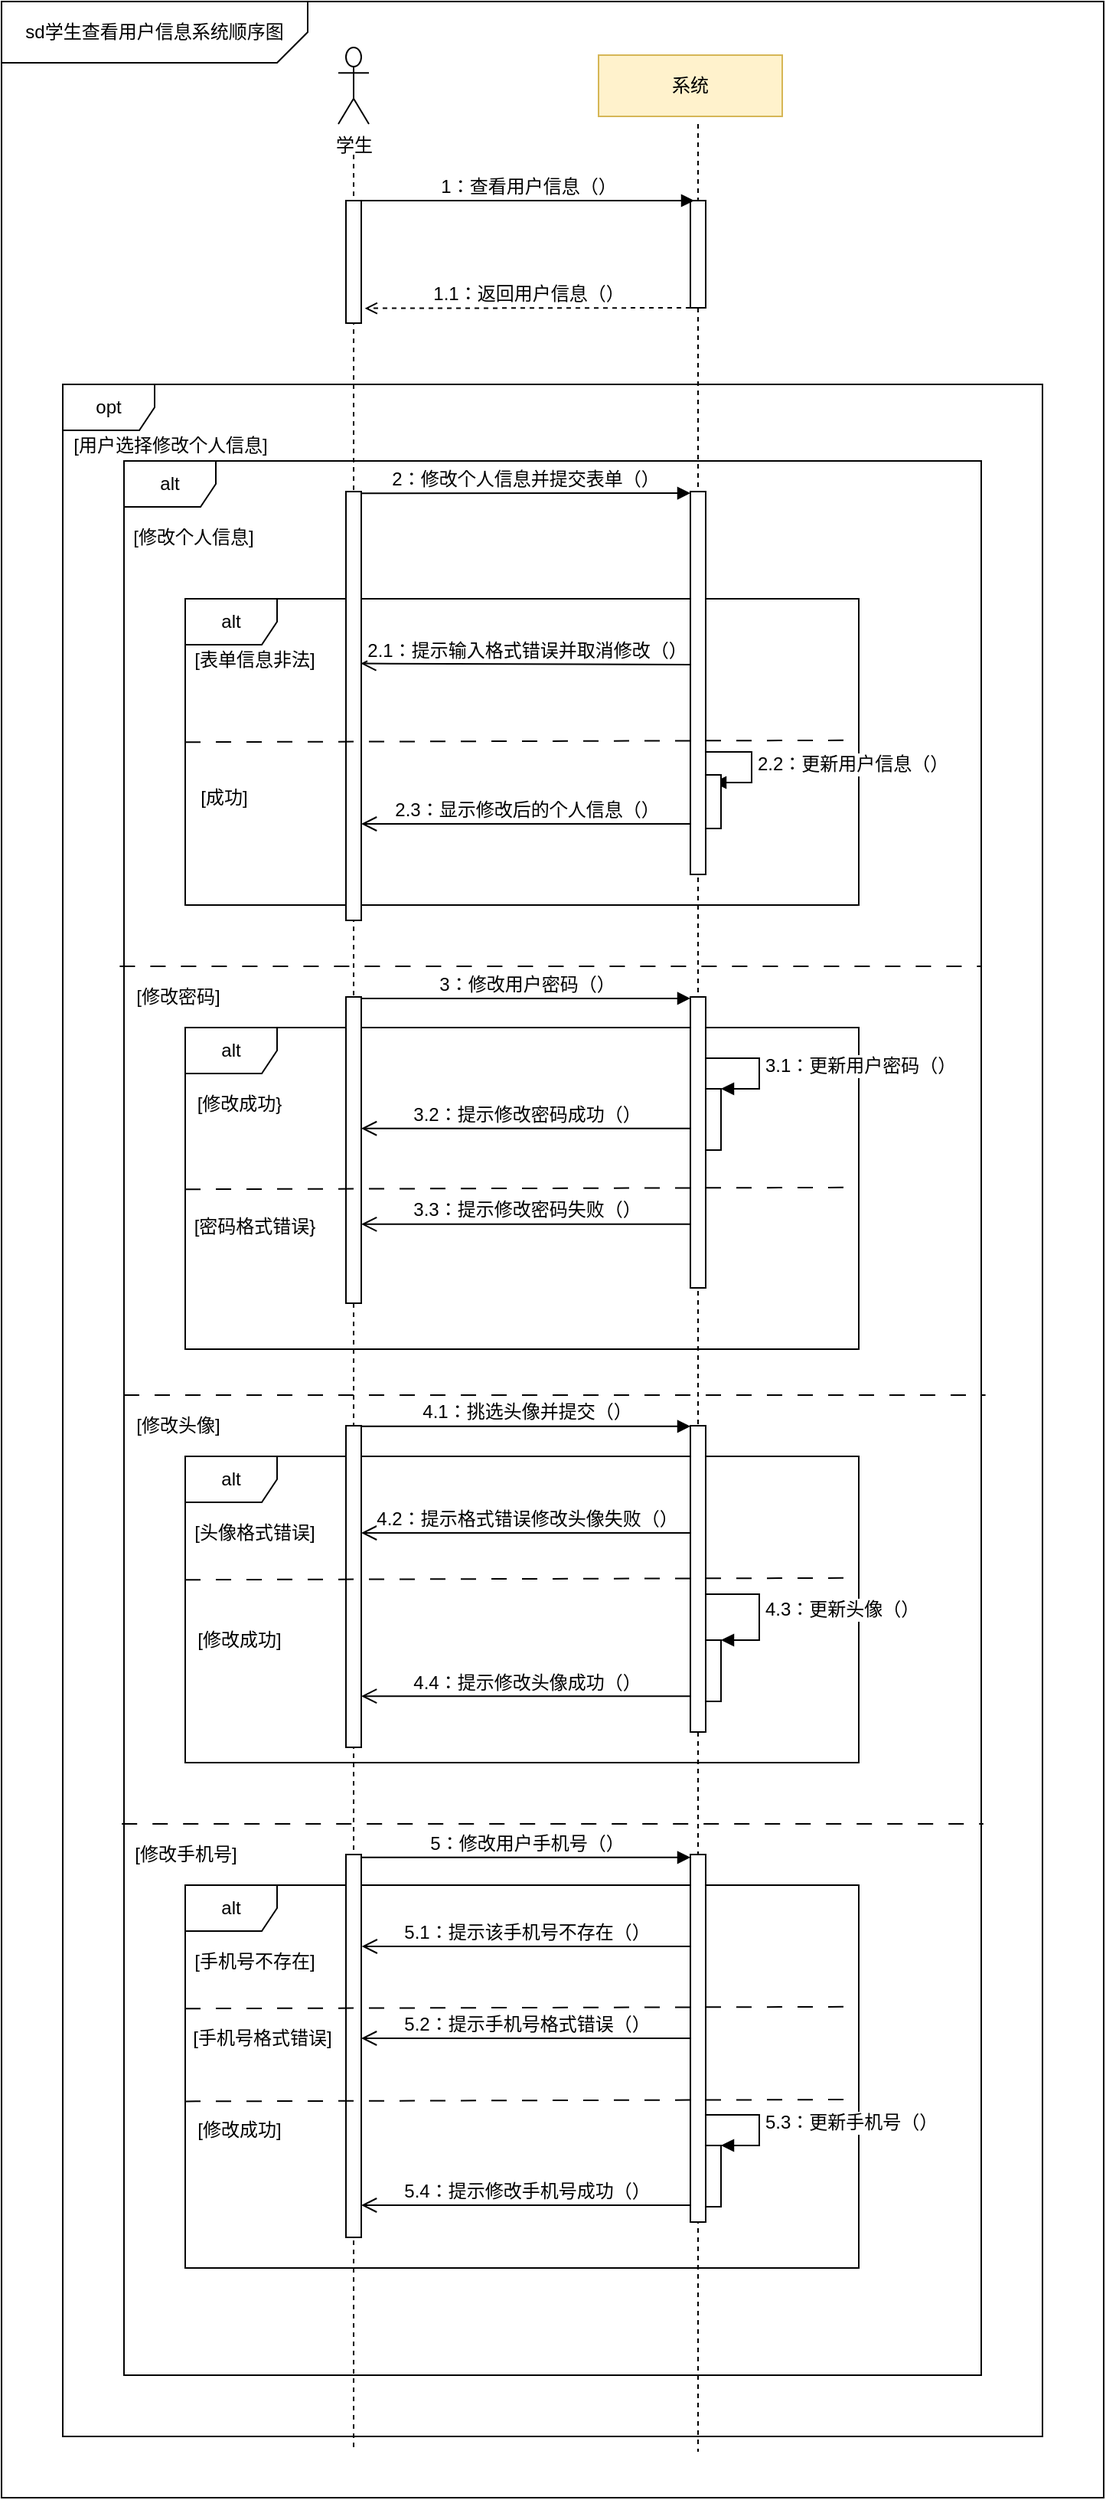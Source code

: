 <mxfile version="14.5.10" type="github">
  <diagram id="kgpKYQtTHZ0yAKxKKP6v" name="Page-1">
    <mxGraphModel dx="864" dy="553" grid="1" gridSize="10" guides="1" tooltips="1" connect="1" arrows="1" fold="1" page="1" pageScale="1" pageWidth="850" pageHeight="1100" background="none" math="0" shadow="0">
      <root>
        <mxCell id="0" />
        <mxCell id="1" parent="0" />
        <mxCell id="8y6wpV7VGv-w1ITJfM3C-70" value="Diagram1 heading" style="shape=umlFrame;whiteSpace=wrap;html=1;width=120;height=30;boundedLbl=1;verticalAlign=middle;align=left;spacingLeft=5;labelBackgroundColor=none;fontSize=12;" vertex="1" parent="1">
          <mxGeometry x="80" y="210" width="720" height="1630" as="geometry" />
        </mxCell>
        <mxCell id="8y6wpV7VGv-w1ITJfM3C-75" value="sd学生查看用户信息系统顺序图" style="verticalLabelPosition=middle;verticalAlign=middle;html=1;shape=card;whiteSpace=wrap;size=20;arcSize=12;labelBackgroundColor=none;fontSize=12;direction=west;align=center;labelPosition=center;" vertex="1" parent="1">
          <mxGeometry x="80" y="210" width="200" height="40" as="geometry" />
        </mxCell>
        <mxCell id="8y6wpV7VGv-w1ITJfM3C-78" value="学生" style="shape=umlActor;verticalLabelPosition=bottom;verticalAlign=top;html=1;labelBackgroundColor=none;fontSize=12;" vertex="1" parent="1">
          <mxGeometry x="300" y="240" width="20" height="50" as="geometry" />
        </mxCell>
        <mxCell id="8y6wpV7VGv-w1ITJfM3C-80" value="系统" style="fontStyle=0;labelBackgroundColor=none;fontSize=12;html=1;labelBorderColor=none;whiteSpace=wrap;fillColor=#fff2cc;strokeColor=#d6b656;" vertex="1" parent="1">
          <mxGeometry x="470" y="245" width="120" height="40" as="geometry" />
        </mxCell>
        <mxCell id="8y6wpV7VGv-w1ITJfM3C-92" value="" style="line;strokeWidth=1;direction=south;html=1;dashed=1;labelBackgroundColor=none;fontSize=12;sketch=0;shadow=0;" vertex="1" parent="1">
          <mxGeometry x="305" y="310" width="10" height="1500" as="geometry" />
        </mxCell>
        <mxCell id="8y6wpV7VGv-w1ITJfM3C-96" value="" style="line;strokeWidth=1;direction=south;html=1;dashed=1;labelBackgroundColor=none;fontSize=12;sketch=0;shadow=0;" vertex="1" parent="1">
          <mxGeometry x="530" y="290" width="10" height="1520" as="geometry" />
        </mxCell>
        <mxCell id="8y6wpV7VGv-w1ITJfM3C-97" value="" style="whiteSpace=wrap;html=1;shadow=0;labelBackgroundColor=none;sketch=0;fontSize=12;strokeWidth=1;direction=south;" vertex="1" parent="1">
          <mxGeometry x="305" y="340" width="10" height="80" as="geometry" />
        </mxCell>
        <mxCell id="8y6wpV7VGv-w1ITJfM3C-99" value="" style="whiteSpace=wrap;html=1;shadow=0;labelBackgroundColor=none;sketch=0;fontSize=12;strokeWidth=1;direction=south;" vertex="1" parent="1">
          <mxGeometry x="530" y="340" width="10" height="70" as="geometry" />
        </mxCell>
        <mxCell id="8y6wpV7VGv-w1ITJfM3C-105" value="1：查看用户信息（）" style="html=1;verticalAlign=bottom;endArrow=block;fontSize=12;strokeWidth=1;entryX=0;entryY=0.75;entryDx=0;entryDy=0;" edge="1" parent="1" target="8y6wpV7VGv-w1ITJfM3C-99">
          <mxGeometry width="80" relative="1" as="geometry">
            <mxPoint x="315" y="340" as="sourcePoint" />
            <mxPoint x="510" y="370" as="targetPoint" />
          </mxGeometry>
        </mxCell>
        <mxCell id="8y6wpV7VGv-w1ITJfM3C-107" value="1.1：返回用户信息（）" style="html=1;verticalAlign=bottom;endArrow=open;fontSize=12;strokeWidth=1;exitX=1;exitY=1;exitDx=0;exitDy=0;entryX=0.879;entryY=-0.233;entryDx=0;entryDy=0;entryPerimeter=0;dashed=1;endFill=0;" edge="1" parent="1" source="8y6wpV7VGv-w1ITJfM3C-99" target="8y6wpV7VGv-w1ITJfM3C-97">
          <mxGeometry width="80" relative="1" as="geometry">
            <mxPoint x="430" y="370" as="sourcePoint" />
            <mxPoint x="510" y="370" as="targetPoint" />
          </mxGeometry>
        </mxCell>
        <mxCell id="8y6wpV7VGv-w1ITJfM3C-108" value="opt" style="shape=umlFrame;whiteSpace=wrap;html=1;shadow=0;labelBackgroundColor=none;sketch=0;fontSize=12;strokeWidth=1;" vertex="1" parent="1">
          <mxGeometry x="120" y="460" width="640" height="1340" as="geometry" />
        </mxCell>
        <mxCell id="8y6wpV7VGv-w1ITJfM3C-109" value="[用户选择修改个人信息]" style="text;html=1;resizable=0;autosize=1;align=center;verticalAlign=middle;points=[];fillColor=none;strokeColor=none;rounded=0;shadow=0;labelBackgroundColor=none;sketch=0;fontSize=12;" vertex="1" parent="1">
          <mxGeometry x="120" y="490" width="140" height="20" as="geometry" />
        </mxCell>
        <mxCell id="8y6wpV7VGv-w1ITJfM3C-110" value="alt" style="shape=umlFrame;whiteSpace=wrap;html=1;shadow=0;labelBackgroundColor=none;sketch=0;fontSize=12;strokeWidth=1;" vertex="1" parent="1">
          <mxGeometry x="160" y="510" width="560" height="1250" as="geometry" />
        </mxCell>
        <mxCell id="8y6wpV7VGv-w1ITJfM3C-111" value="[修改个人信息]" style="text;html=1;resizable=0;autosize=1;align=center;verticalAlign=middle;points=[];fillColor=none;strokeColor=none;rounded=0;shadow=0;labelBackgroundColor=none;sketch=0;fontSize=12;" vertex="1" parent="1">
          <mxGeometry x="160" y="550" width="90" height="20" as="geometry" />
        </mxCell>
        <mxCell id="8y6wpV7VGv-w1ITJfM3C-112" value="alt" style="shape=umlFrame;whiteSpace=wrap;html=1;shadow=0;labelBackgroundColor=none;sketch=0;fontSize=12;strokeWidth=1;" vertex="1" parent="1">
          <mxGeometry x="200" y="600" width="440" height="200" as="geometry" />
        </mxCell>
        <mxCell id="8y6wpV7VGv-w1ITJfM3C-113" value="[表单信息非法]" style="text;html=1;resizable=0;autosize=1;align=center;verticalAlign=middle;points=[];fillColor=none;strokeColor=none;rounded=0;shadow=0;labelBackgroundColor=none;sketch=0;fontSize=12;" vertex="1" parent="1">
          <mxGeometry x="200" y="630" width="90" height="20" as="geometry" />
        </mxCell>
        <mxCell id="8y6wpV7VGv-w1ITJfM3C-114" value="" style="html=1;points=[];perimeter=orthogonalPerimeter;shadow=0;labelBackgroundColor=none;sketch=0;fontSize=12;strokeWidth=1;" vertex="1" parent="1">
          <mxGeometry x="305" y="530" width="10" height="280" as="geometry" />
        </mxCell>
        <mxCell id="8y6wpV7VGv-w1ITJfM3C-115" value="" style="html=1;points=[];perimeter=orthogonalPerimeter;shadow=0;labelBackgroundColor=none;sketch=0;fontSize=12;strokeWidth=1;" vertex="1" parent="1">
          <mxGeometry x="530" y="530" width="10" height="250" as="geometry" />
        </mxCell>
        <mxCell id="8y6wpV7VGv-w1ITJfM3C-116" value="2：修改个人信息并提交表单（）" style="html=1;verticalAlign=bottom;endArrow=block;fontSize=12;strokeWidth=1;exitX=0.967;exitY=0.004;exitDx=0;exitDy=0;exitPerimeter=0;entryX=0;entryY=0.004;entryDx=0;entryDy=0;entryPerimeter=0;" edge="1" parent="1" source="8y6wpV7VGv-w1ITJfM3C-114" target="8y6wpV7VGv-w1ITJfM3C-115">
          <mxGeometry width="80" relative="1" as="geometry">
            <mxPoint x="316" y="529" as="sourcePoint" />
            <mxPoint x="530" y="529" as="targetPoint" />
          </mxGeometry>
        </mxCell>
        <mxCell id="8y6wpV7VGv-w1ITJfM3C-126" value="" style="endArrow=none;startArrow=none;endFill=0;startFill=0;endSize=8;html=1;verticalAlign=bottom;dashed=1;labelBackgroundColor=none;dashPattern=10 10;fontSize=12;strokeWidth=1;exitX=0;exitY=0.468;exitDx=0;exitDy=0;exitPerimeter=0;entryX=1;entryY=0.462;entryDx=0;entryDy=0;entryPerimeter=0;" edge="1" parent="1" source="8y6wpV7VGv-w1ITJfM3C-112" target="8y6wpV7VGv-w1ITJfM3C-112">
          <mxGeometry x="-0.5" y="-50" width="160" relative="1" as="geometry">
            <mxPoint x="390" y="570" as="sourcePoint" />
            <mxPoint x="550" y="570" as="targetPoint" />
            <mxPoint as="offset" />
          </mxGeometry>
        </mxCell>
        <mxCell id="8y6wpV7VGv-w1ITJfM3C-127" value="2.1：提示输入格式错误并取消修改（）" style="html=1;verticalAlign=bottom;endArrow=open;endSize=8;fontSize=12;strokeWidth=1;exitX=0;exitY=0.452;exitDx=0;exitDy=0;exitPerimeter=0;entryX=0.967;entryY=0.401;entryDx=0;entryDy=0;entryPerimeter=0;" edge="1" parent="1" source="8y6wpV7VGv-w1ITJfM3C-115" target="8y6wpV7VGv-w1ITJfM3C-114">
          <mxGeometry relative="1" as="geometry">
            <mxPoint x="510" y="570" as="sourcePoint" />
            <mxPoint x="430" y="570" as="targetPoint" />
          </mxGeometry>
        </mxCell>
        <mxCell id="8y6wpV7VGv-w1ITJfM3C-128" value="[成功]" style="text;html=1;resizable=0;autosize=1;align=center;verticalAlign=middle;points=[];fillColor=none;strokeColor=none;rounded=0;shadow=0;labelBackgroundColor=none;sketch=0;fontSize=12;" vertex="1" parent="1">
          <mxGeometry x="200" y="720" width="50" height="20" as="geometry" />
        </mxCell>
        <mxCell id="8y6wpV7VGv-w1ITJfM3C-133" value="2.2：更新用户信息（）" style="edgeStyle=orthogonalEdgeStyle;html=1;align=left;spacingLeft=2;endArrow=block;rounded=0;entryX=1;entryY=0;fontSize=12;strokeWidth=1;" edge="1" parent="1">
          <mxGeometry relative="1" as="geometry">
            <mxPoint x="540" y="700" as="sourcePoint" />
            <Array as="points">
              <mxPoint x="570" y="700" />
            </Array>
            <mxPoint x="545" y="720" as="targetPoint" />
          </mxGeometry>
        </mxCell>
        <mxCell id="8y6wpV7VGv-w1ITJfM3C-134" value="" style="html=1;points=[];perimeter=orthogonalPerimeter;shadow=0;labelBackgroundColor=none;sketch=0;fontSize=12;strokeWidth=1;" vertex="1" parent="1">
          <mxGeometry x="540" y="715" width="10" height="35" as="geometry" />
        </mxCell>
        <mxCell id="8y6wpV7VGv-w1ITJfM3C-135" value="2.3：显示修改后的个人信息（）" style="html=1;verticalAlign=bottom;endArrow=open;endSize=8;fontSize=12;strokeWidth=1;exitX=0;exitY=0.868;exitDx=0;exitDy=0;exitPerimeter=0;" edge="1" parent="1" source="8y6wpV7VGv-w1ITJfM3C-115" target="8y6wpV7VGv-w1ITJfM3C-114">
          <mxGeometry relative="1" as="geometry">
            <mxPoint x="510" y="570" as="sourcePoint" />
            <mxPoint x="430" y="570" as="targetPoint" />
          </mxGeometry>
        </mxCell>
        <mxCell id="8y6wpV7VGv-w1ITJfM3C-137" value="" style="endArrow=none;startArrow=none;endFill=0;startFill=0;endSize=8;html=1;verticalAlign=bottom;dashed=1;labelBackgroundColor=none;dashPattern=10 10;fontSize=12;strokeWidth=1;exitX=-0.004;exitY=0.752;exitDx=0;exitDy=0;exitPerimeter=0;entryX=1.001;entryY=0.752;entryDx=0;entryDy=0;entryPerimeter=0;" edge="1" parent="1">
          <mxGeometry width="160" relative="1" as="geometry">
            <mxPoint x="157.2" y="840" as="sourcePoint" />
            <mxPoint x="720" y="840" as="targetPoint" />
          </mxGeometry>
        </mxCell>
        <mxCell id="8y6wpV7VGv-w1ITJfM3C-138" value="[修改密码]" style="text;html=1;resizable=0;autosize=1;align=center;verticalAlign=middle;points=[];fillColor=none;strokeColor=none;rounded=0;shadow=0;labelBackgroundColor=none;sketch=0;fontSize=12;" vertex="1" parent="1">
          <mxGeometry x="160" y="850" width="70" height="20" as="geometry" />
        </mxCell>
        <mxCell id="8y6wpV7VGv-w1ITJfM3C-139" value="alt" style="shape=umlFrame;whiteSpace=wrap;html=1;shadow=0;labelBackgroundColor=none;sketch=0;fontSize=12;strokeWidth=1;" vertex="1" parent="1">
          <mxGeometry x="200" y="880" width="440" height="210" as="geometry" />
        </mxCell>
        <mxCell id="8y6wpV7VGv-w1ITJfM3C-140" value="" style="html=1;points=[];perimeter=orthogonalPerimeter;shadow=0;labelBackgroundColor=none;sketch=0;fontSize=12;strokeWidth=1;" vertex="1" parent="1">
          <mxGeometry x="530" y="860" width="10" height="190" as="geometry" />
        </mxCell>
        <mxCell id="8y6wpV7VGv-w1ITJfM3C-145" value="" style="html=1;points=[];perimeter=orthogonalPerimeter;shadow=0;labelBackgroundColor=none;sketch=0;fontSize=12;strokeWidth=1;" vertex="1" parent="1">
          <mxGeometry x="540" y="920" width="10" height="40" as="geometry" />
        </mxCell>
        <mxCell id="8y6wpV7VGv-w1ITJfM3C-146" value="3.1：更新用户密码（）" style="edgeStyle=orthogonalEdgeStyle;html=1;align=left;spacingLeft=2;endArrow=block;rounded=0;entryX=1;entryY=0;fontSize=12;strokeWidth=1;" edge="1" target="8y6wpV7VGv-w1ITJfM3C-145" parent="1" source="8y6wpV7VGv-w1ITJfM3C-140">
          <mxGeometry relative="1" as="geometry">
            <mxPoint x="545" y="900" as="sourcePoint" />
            <Array as="points">
              <mxPoint x="575" y="900" />
              <mxPoint x="575" y="920" />
            </Array>
          </mxGeometry>
        </mxCell>
        <mxCell id="8y6wpV7VGv-w1ITJfM3C-147" value="" style="html=1;points=[];perimeter=orthogonalPerimeter;shadow=0;labelBackgroundColor=none;sketch=0;fontSize=12;strokeWidth=1;" vertex="1" parent="1">
          <mxGeometry x="305" y="860" width="10" height="200" as="geometry" />
        </mxCell>
        <mxCell id="8y6wpV7VGv-w1ITJfM3C-148" value="3.2：提示修改密码成功（）" style="html=1;verticalAlign=bottom;endArrow=open;endSize=8;fontSize=12;strokeWidth=1;exitX=0;exitY=0.452;exitDx=0;exitDy=0;exitPerimeter=0;" edge="1" parent="1" source="8y6wpV7VGv-w1ITJfM3C-140" target="8y6wpV7VGv-w1ITJfM3C-147">
          <mxGeometry relative="1" as="geometry">
            <mxPoint x="510" y="820" as="sourcePoint" />
            <mxPoint x="430" y="820" as="targetPoint" />
          </mxGeometry>
        </mxCell>
        <mxCell id="8y6wpV7VGv-w1ITJfM3C-149" value="" style="endArrow=none;startArrow=none;endFill=0;startFill=0;endSize=8;html=1;verticalAlign=bottom;dashed=1;labelBackgroundColor=none;dashPattern=10 10;fontSize=12;strokeWidth=1;exitX=0;exitY=0.468;exitDx=0;exitDy=0;exitPerimeter=0;entryX=1;entryY=0.462;entryDx=0;entryDy=0;entryPerimeter=0;" edge="1" parent="1">
          <mxGeometry x="-0.5" y="-50" width="160" relative="1" as="geometry">
            <mxPoint x="200" y="985.6" as="sourcePoint" />
            <mxPoint x="640" y="984.4" as="targetPoint" />
            <mxPoint as="offset" />
          </mxGeometry>
        </mxCell>
        <mxCell id="8y6wpV7VGv-w1ITJfM3C-150" value="[修改成功}" style="text;html=1;resizable=0;autosize=1;align=center;verticalAlign=middle;points=[];fillColor=none;strokeColor=none;rounded=0;shadow=0;labelBackgroundColor=none;sketch=0;fontSize=12;" vertex="1" parent="1">
          <mxGeometry x="200" y="920" width="70" height="20" as="geometry" />
        </mxCell>
        <mxCell id="8y6wpV7VGv-w1ITJfM3C-151" value="[密码格式错误}" style="text;html=1;resizable=0;autosize=1;align=center;verticalAlign=middle;points=[];fillColor=none;strokeColor=none;rounded=0;shadow=0;labelBackgroundColor=none;sketch=0;fontSize=12;" vertex="1" parent="1">
          <mxGeometry x="200" y="1000" width="90" height="20" as="geometry" />
        </mxCell>
        <mxCell id="8y6wpV7VGv-w1ITJfM3C-152" value="3.3：提示修改密码失败（）" style="html=1;verticalAlign=bottom;endArrow=open;endSize=8;fontSize=12;strokeWidth=1;exitX=0;exitY=0.781;exitDx=0;exitDy=0;exitPerimeter=0;" edge="1" parent="1" source="8y6wpV7VGv-w1ITJfM3C-140" target="8y6wpV7VGv-w1ITJfM3C-147">
          <mxGeometry relative="1" as="geometry">
            <mxPoint x="510" y="900" as="sourcePoint" />
            <mxPoint x="430" y="900" as="targetPoint" />
          </mxGeometry>
        </mxCell>
        <mxCell id="8y6wpV7VGv-w1ITJfM3C-153" value="" style="endArrow=none;startArrow=none;endFill=0;startFill=0;endSize=8;html=1;verticalAlign=bottom;dashed=1;labelBackgroundColor=none;dashPattern=10 10;fontSize=12;strokeWidth=1;exitX=-0.004;exitY=0.752;exitDx=0;exitDy=0;exitPerimeter=0;entryX=1.001;entryY=0.752;entryDx=0;entryDy=0;entryPerimeter=0;" edge="1" parent="1">
          <mxGeometry width="160" relative="1" as="geometry">
            <mxPoint x="160.0" y="1120" as="sourcePoint" />
            <mxPoint x="722.8" y="1120" as="targetPoint" />
          </mxGeometry>
        </mxCell>
        <mxCell id="8y6wpV7VGv-w1ITJfM3C-154" value="[修改头像]" style="text;html=1;resizable=0;autosize=1;align=center;verticalAlign=middle;points=[];fillColor=none;strokeColor=none;rounded=0;shadow=0;labelBackgroundColor=none;sketch=0;fontSize=12;" vertex="1" parent="1">
          <mxGeometry x="160" y="1130" width="70" height="20" as="geometry" />
        </mxCell>
        <mxCell id="8y6wpV7VGv-w1ITJfM3C-155" value="alt" style="shape=umlFrame;whiteSpace=wrap;html=1;shadow=0;labelBackgroundColor=none;sketch=0;fontSize=12;strokeWidth=1;" vertex="1" parent="1">
          <mxGeometry x="200" y="1160" width="440" height="200" as="geometry" />
        </mxCell>
        <mxCell id="8y6wpV7VGv-w1ITJfM3C-156" value="3：修改用户密码（）" style="html=1;verticalAlign=bottom;endArrow=block;fontSize=12;strokeWidth=1;entryX=0;entryY=0.005;entryDx=0;entryDy=0;entryPerimeter=0;" edge="1" parent="1" source="8y6wpV7VGv-w1ITJfM3C-147" target="8y6wpV7VGv-w1ITJfM3C-140">
          <mxGeometry width="80" relative="1" as="geometry">
            <mxPoint x="430" y="810" as="sourcePoint" />
            <mxPoint x="510" y="810" as="targetPoint" />
          </mxGeometry>
        </mxCell>
        <mxCell id="8y6wpV7VGv-w1ITJfM3C-157" value="[头像格式错误]" style="text;html=1;resizable=0;autosize=1;align=center;verticalAlign=middle;points=[];fillColor=none;strokeColor=none;rounded=0;shadow=0;labelBackgroundColor=none;sketch=0;fontSize=12;" vertex="1" parent="1">
          <mxGeometry x="200" y="1200" width="90" height="20" as="geometry" />
        </mxCell>
        <mxCell id="8y6wpV7VGv-w1ITJfM3C-158" value="" style="html=1;points=[];perimeter=orthogonalPerimeter;shadow=0;labelBackgroundColor=none;sketch=0;fontSize=12;strokeWidth=1;" vertex="1" parent="1">
          <mxGeometry x="305" y="1140" width="10" height="210" as="geometry" />
        </mxCell>
        <mxCell id="8y6wpV7VGv-w1ITJfM3C-159" value="" style="html=1;points=[];perimeter=orthogonalPerimeter;shadow=0;labelBackgroundColor=none;sketch=0;fontSize=12;strokeWidth=1;" vertex="1" parent="1">
          <mxGeometry x="530" y="1140" width="10" height="200" as="geometry" />
        </mxCell>
        <mxCell id="8y6wpV7VGv-w1ITJfM3C-160" value="4.1：挑选头像并提交（）" style="html=1;verticalAlign=bottom;endArrow=block;fontSize=12;strokeWidth=1;entryX=0;entryY=0.002;entryDx=0;entryDy=0;entryPerimeter=0;" edge="1" parent="1" source="8y6wpV7VGv-w1ITJfM3C-158" target="8y6wpV7VGv-w1ITJfM3C-159">
          <mxGeometry width="80" relative="1" as="geometry">
            <mxPoint x="430" y="1140" as="sourcePoint" />
            <mxPoint x="510" y="1140" as="targetPoint" />
          </mxGeometry>
        </mxCell>
        <mxCell id="8y6wpV7VGv-w1ITJfM3C-161" value="4.2：提示格式错误修改头像失败（）" style="html=1;verticalAlign=bottom;endArrow=open;endSize=8;fontSize=12;strokeWidth=1;exitX=0;exitY=0.35;exitDx=0;exitDy=0;exitPerimeter=0;" edge="1" parent="1" source="8y6wpV7VGv-w1ITJfM3C-159" target="8y6wpV7VGv-w1ITJfM3C-158">
          <mxGeometry relative="1" as="geometry">
            <mxPoint x="510" y="1110" as="sourcePoint" />
            <mxPoint x="430" y="1110" as="targetPoint" />
          </mxGeometry>
        </mxCell>
        <mxCell id="8y6wpV7VGv-w1ITJfM3C-162" value="" style="endArrow=none;startArrow=none;endFill=0;startFill=0;endSize=8;html=1;verticalAlign=bottom;dashed=1;labelBackgroundColor=none;dashPattern=10 10;fontSize=12;strokeWidth=1;exitX=0;exitY=0.468;exitDx=0;exitDy=0;exitPerimeter=0;entryX=1;entryY=0.462;entryDx=0;entryDy=0;entryPerimeter=0;" edge="1" parent="1">
          <mxGeometry x="-0.5" y="-50" width="160" relative="1" as="geometry">
            <mxPoint x="200" y="1240.6" as="sourcePoint" />
            <mxPoint x="640" y="1239.4" as="targetPoint" />
            <mxPoint as="offset" />
          </mxGeometry>
        </mxCell>
        <mxCell id="8y6wpV7VGv-w1ITJfM3C-163" value="[修改成功]" style="text;html=1;resizable=0;autosize=1;align=center;verticalAlign=middle;points=[];fillColor=none;strokeColor=none;rounded=0;shadow=0;labelBackgroundColor=none;sketch=0;fontSize=12;" vertex="1" parent="1">
          <mxGeometry x="200" y="1270" width="70" height="20" as="geometry" />
        </mxCell>
        <mxCell id="8y6wpV7VGv-w1ITJfM3C-164" value="4.4：提示修改头像成功（）" style="html=1;verticalAlign=bottom;endArrow=open;endSize=8;fontSize=12;strokeWidth=1;exitX=0;exitY=0.883;exitDx=0;exitDy=0;exitPerimeter=0;" edge="1" parent="1" source="8y6wpV7VGv-w1ITJfM3C-159" target="8y6wpV7VGv-w1ITJfM3C-158">
          <mxGeometry relative="1" as="geometry">
            <mxPoint x="510" y="1110" as="sourcePoint" />
            <mxPoint x="430" y="1110" as="targetPoint" />
          </mxGeometry>
        </mxCell>
        <mxCell id="8y6wpV7VGv-w1ITJfM3C-165" value="" style="html=1;points=[];perimeter=orthogonalPerimeter;shadow=0;labelBackgroundColor=none;sketch=0;fontSize=12;strokeWidth=1;" vertex="1" parent="1">
          <mxGeometry x="540" y="1280" width="10" height="40" as="geometry" />
        </mxCell>
        <mxCell id="8y6wpV7VGv-w1ITJfM3C-166" value="4.3：更新头像（）" style="edgeStyle=orthogonalEdgeStyle;html=1;align=left;spacingLeft=2;endArrow=block;rounded=0;entryX=1;entryY=0;fontSize=12;strokeWidth=1;" edge="1" target="8y6wpV7VGv-w1ITJfM3C-165" parent="1">
          <mxGeometry relative="1" as="geometry">
            <mxPoint x="540" y="1250" as="sourcePoint" />
            <Array as="points">
              <mxPoint x="575" y="1250" />
            </Array>
          </mxGeometry>
        </mxCell>
        <mxCell id="8y6wpV7VGv-w1ITJfM3C-167" value="" style="endArrow=none;startArrow=none;endFill=0;startFill=0;endSize=8;html=1;verticalAlign=bottom;dashed=1;labelBackgroundColor=none;dashPattern=10 10;fontSize=12;strokeWidth=1;exitX=-0.004;exitY=0.752;exitDx=0;exitDy=0;exitPerimeter=0;entryX=1.001;entryY=0.752;entryDx=0;entryDy=0;entryPerimeter=0;" edge="1" parent="1">
          <mxGeometry width="160" relative="1" as="geometry">
            <mxPoint x="158.6" y="1400" as="sourcePoint" />
            <mxPoint x="721.4" y="1400" as="targetPoint" />
          </mxGeometry>
        </mxCell>
        <mxCell id="8y6wpV7VGv-w1ITJfM3C-168" value="alt" style="shape=umlFrame;whiteSpace=wrap;html=1;shadow=0;labelBackgroundColor=none;sketch=0;fontSize=12;strokeWidth=1;" vertex="1" parent="1">
          <mxGeometry x="200" y="1440" width="440" height="250" as="geometry" />
        </mxCell>
        <mxCell id="8y6wpV7VGv-w1ITJfM3C-171" value="[修改手机号]" style="text;html=1;resizable=0;autosize=1;align=center;verticalAlign=middle;points=[];fillColor=none;strokeColor=none;rounded=0;shadow=0;labelBackgroundColor=none;sketch=0;fontSize=12;" vertex="1" parent="1">
          <mxGeometry x="160" y="1410" width="80" height="20" as="geometry" />
        </mxCell>
        <mxCell id="8y6wpV7VGv-w1ITJfM3C-172" value="" style="html=1;points=[];perimeter=orthogonalPerimeter;shadow=0;labelBackgroundColor=none;sketch=0;fontSize=12;strokeWidth=1;" vertex="1" parent="1">
          <mxGeometry x="305" y="1420" width="10" height="250" as="geometry" />
        </mxCell>
        <mxCell id="8y6wpV7VGv-w1ITJfM3C-173" value="" style="html=1;points=[];perimeter=orthogonalPerimeter;shadow=0;labelBackgroundColor=none;sketch=0;fontSize=12;strokeWidth=1;" vertex="1" parent="1">
          <mxGeometry x="530" y="1420" width="10" height="240" as="geometry" />
        </mxCell>
        <mxCell id="8y6wpV7VGv-w1ITJfM3C-174" value="5：修改用户手机号（）" style="html=1;verticalAlign=bottom;endArrow=block;fontSize=12;strokeWidth=1;entryX=0;entryY=0.008;entryDx=0;entryDy=0;entryPerimeter=0;" edge="1" parent="1" source="8y6wpV7VGv-w1ITJfM3C-172" target="8y6wpV7VGv-w1ITJfM3C-173">
          <mxGeometry width="80" relative="1" as="geometry">
            <mxPoint x="430" y="1390" as="sourcePoint" />
            <mxPoint x="510" y="1390" as="targetPoint" />
          </mxGeometry>
        </mxCell>
        <mxCell id="8y6wpV7VGv-w1ITJfM3C-175" value="[手机号不存在]" style="text;html=1;resizable=0;autosize=1;align=center;verticalAlign=middle;points=[];fillColor=none;strokeColor=none;rounded=0;shadow=0;labelBackgroundColor=none;sketch=0;fontSize=12;" vertex="1" parent="1">
          <mxGeometry x="200" y="1480" width="90" height="20" as="geometry" />
        </mxCell>
        <mxCell id="8y6wpV7VGv-w1ITJfM3C-176" value="5.1：提示该手机号不存在（）" style="html=1;verticalAlign=bottom;endArrow=open;endSize=8;fontSize=12;strokeWidth=1;exitX=0;exitY=0.25;exitDx=0;exitDy=0;exitPerimeter=0;entryX=1.033;entryY=0.24;entryDx=0;entryDy=0;entryPerimeter=0;" edge="1" parent="1" source="8y6wpV7VGv-w1ITJfM3C-173" target="8y6wpV7VGv-w1ITJfM3C-172">
          <mxGeometry relative="1" as="geometry">
            <mxPoint x="510" y="1610" as="sourcePoint" />
            <mxPoint x="430" y="1610" as="targetPoint" />
          </mxGeometry>
        </mxCell>
        <mxCell id="8y6wpV7VGv-w1ITJfM3C-177" value="" style="endArrow=none;startArrow=none;endFill=0;startFill=0;endSize=8;html=1;verticalAlign=bottom;dashed=1;labelBackgroundColor=none;dashPattern=10 10;fontSize=12;strokeWidth=1;exitX=0;exitY=0.468;exitDx=0;exitDy=0;exitPerimeter=0;entryX=1;entryY=0.462;entryDx=0;entryDy=0;entryPerimeter=0;" edge="1" parent="1">
          <mxGeometry x="-0.5" y="-50" width="160" relative="1" as="geometry">
            <mxPoint x="200" y="1520.6" as="sourcePoint" />
            <mxPoint x="640" y="1519.4" as="targetPoint" />
            <mxPoint as="offset" />
          </mxGeometry>
        </mxCell>
        <mxCell id="8y6wpV7VGv-w1ITJfM3C-178" value="[手机号格式错误]" style="text;html=1;resizable=0;autosize=1;align=center;verticalAlign=middle;points=[];fillColor=none;strokeColor=none;rounded=0;shadow=0;labelBackgroundColor=none;sketch=0;fontSize=12;" vertex="1" parent="1">
          <mxGeometry x="195" y="1530" width="110" height="20" as="geometry" />
        </mxCell>
        <mxCell id="8y6wpV7VGv-w1ITJfM3C-179" value="5.2：提示手机号格式错误（）" style="html=1;verticalAlign=bottom;endArrow=open;endSize=8;fontSize=12;strokeWidth=1;" edge="1" parent="1" target="8y6wpV7VGv-w1ITJfM3C-172">
          <mxGeometry relative="1" as="geometry">
            <mxPoint x="530" y="1540" as="sourcePoint" />
            <mxPoint x="318" y="1540" as="targetPoint" />
          </mxGeometry>
        </mxCell>
        <mxCell id="8y6wpV7VGv-w1ITJfM3C-180" value="" style="endArrow=none;startArrow=none;endFill=0;startFill=0;endSize=8;html=1;verticalAlign=bottom;dashed=1;labelBackgroundColor=none;dashPattern=10 10;fontSize=12;strokeWidth=1;exitX=0;exitY=0.468;exitDx=0;exitDy=0;exitPerimeter=0;entryX=1;entryY=0.462;entryDx=0;entryDy=0;entryPerimeter=0;" edge="1" parent="1">
          <mxGeometry x="-0.5" y="-50" width="160" relative="1" as="geometry">
            <mxPoint x="200" y="1581.2" as="sourcePoint" />
            <mxPoint x="640" y="1580" as="targetPoint" />
            <mxPoint as="offset" />
          </mxGeometry>
        </mxCell>
        <mxCell id="8y6wpV7VGv-w1ITJfM3C-181" value="[修改成功]" style="text;html=1;resizable=0;autosize=1;align=center;verticalAlign=middle;points=[];fillColor=none;strokeColor=none;rounded=0;shadow=0;labelBackgroundColor=none;sketch=0;fontSize=12;" vertex="1" parent="1">
          <mxGeometry x="200" y="1590" width="70" height="20" as="geometry" />
        </mxCell>
        <mxCell id="8y6wpV7VGv-w1ITJfM3C-182" value="" style="html=1;points=[];perimeter=orthogonalPerimeter;shadow=0;labelBackgroundColor=none;sketch=0;fontSize=12;strokeWidth=1;" vertex="1" parent="1">
          <mxGeometry x="540" y="1610" width="10" height="40" as="geometry" />
        </mxCell>
        <mxCell id="8y6wpV7VGv-w1ITJfM3C-183" value="5.3：更新手机号（）" style="edgeStyle=orthogonalEdgeStyle;html=1;align=left;spacingLeft=2;endArrow=block;rounded=0;entryX=1;entryY=0;fontSize=12;strokeWidth=1;" edge="1" target="8y6wpV7VGv-w1ITJfM3C-182" parent="1">
          <mxGeometry relative="1" as="geometry">
            <mxPoint x="540" y="1590" as="sourcePoint" />
            <Array as="points">
              <mxPoint x="575" y="1590" />
            </Array>
          </mxGeometry>
        </mxCell>
        <mxCell id="8y6wpV7VGv-w1ITJfM3C-184" value="5.4：提示修改手机号成功（）" style="html=1;verticalAlign=bottom;endArrow=open;endSize=8;fontSize=12;strokeWidth=1;" edge="1" parent="1" target="8y6wpV7VGv-w1ITJfM3C-172">
          <mxGeometry relative="1" as="geometry">
            <mxPoint x="530" y="1649" as="sourcePoint" />
            <mxPoint x="450" y="1649" as="targetPoint" />
          </mxGeometry>
        </mxCell>
      </root>
    </mxGraphModel>
  </diagram>
</mxfile>

